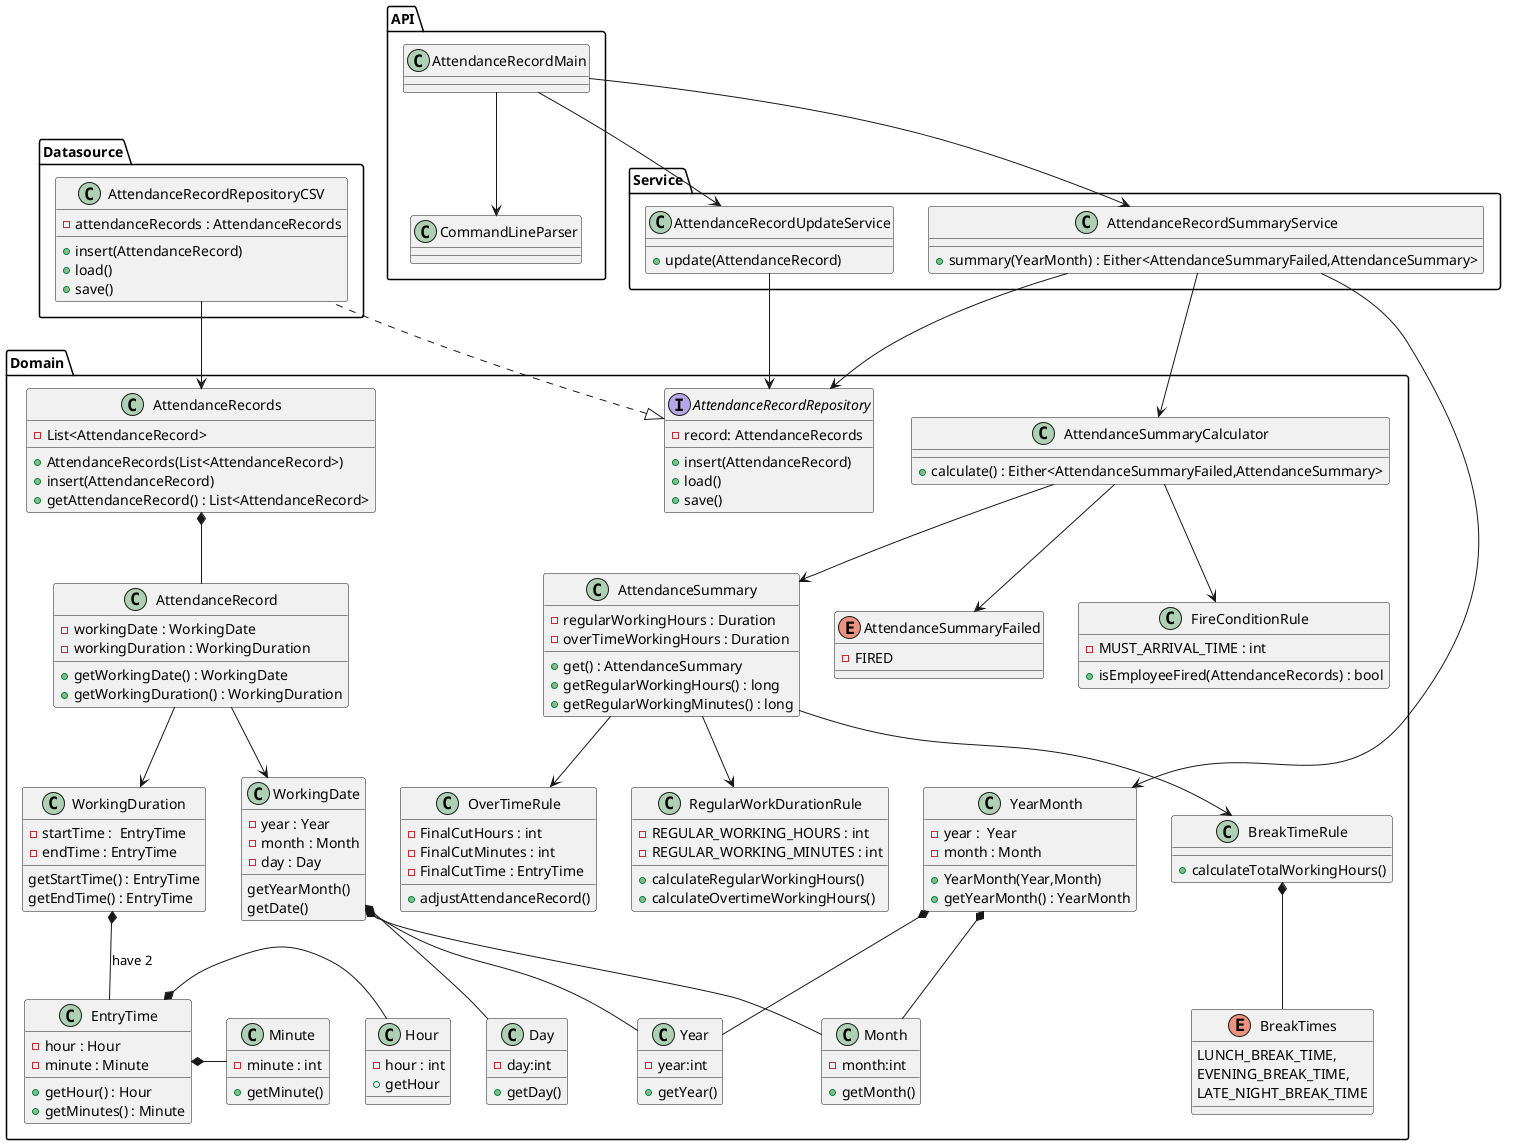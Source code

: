 @startuml

package Datasource {
class AttendanceRecordRepositoryCSV {
-attendanceRecords : AttendanceRecords
+insert(AttendanceRecord)
+load()
+save()
}
}

package Domain {
class Year {
-year:int
+getYear()
}
class Month {
-month:int
+getMonth()
}
class Day {
-day:int
+getDay()
}
class WorkingDate {
-year : Year
-month : Month
-day : Day
getYearMonth()
getDate()
}


WorkingDate *-down- Year
WorkingDate *-down- Month
WorkingDate *-down- Day

class YearMonth {
-year :  Year
-month : Month
+YearMonth(Year,Month)
+getYearMonth() : YearMonth
}

YearMonth *-down= Year
YearMonth *-down- Month

class EntryTime {
-hour : Hour
-minute : Minute
+getHour() : Hour
+getMinutes() : Minute
}

class Hour {
-hour : int
+getHour
}

class Minute {
-minute : int
+getMinute()
}

EntryTime *-right- Hour
EntryTime *-right- Minute

class WorkingDuration {
-startTime :  EntryTime
-endTime : EntryTime
getStartTime() : EntryTime
getEndTime() : EntryTime
}

WorkingDuration *-down- EntryTime  : have 2 

class RegularWorkDurationRule {
-REGULAR_WORKING_HOURS : int
-REGULAR_WORKING_MINUTES : int
+calculateRegularWorkingHours()
+calculateOvertimeWorkingHours()
}

class FireConditionRule {
-MUST_ARRIVAL_TIME : int
+isEmployeeFired(AttendanceRecords) : bool
}

class BreakTimeRule {
+calculateTotalWorkingHours()
}

enum BreakTimes {
LUNCH_BREAK_TIME,
EVENING_BREAK_TIME,
LATE_NIGHT_BREAK_TIME
}

BreakTimeRule *-down- BreakTimes


class OverTimeRule {
-FinalCutHours : int
-FinalCutMinutes : int
-FinalCutTime : EntryTime
+adjustAttendanceRecord()
}

class AttendanceRecords {
-List<AttendanceRecord>
+AttendanceRecords(List<AttendanceRecord>)
+insert(AttendanceRecord)
+getAttendanceRecord() : List<AttendanceRecord>
}

class AttendanceRecord {
-workingDate : WorkingDate
-workingDuration : WorkingDuration
+getWorkingDate() : WorkingDate
+getWorkingDuration() : WorkingDuration
}

AttendanceRecords *-down- AttendanceRecord 

interface AttendanceRecordRepository {
-record: AttendanceRecords
+insert(AttendanceRecord)
+load()
+save()
}

class AttendanceSummaryCalculator {
+calculate() : Either<AttendanceSummaryFailed,AttendanceSummary>
}

class AttendanceSummary {
-regularWorkingHours : Duration
-overTimeWorkingHours : Duration
+get() : AttendanceSummary
+getRegularWorkingHours() : long
+getRegularWorkingMinutes() : long
}

Enum AttendanceSummaryFailed {
-FIRED
}


}
package API {
class AttendanceRecordMain
class CommandLineParser
}
package Service
{
class AttendanceRecordUpdateService {
+update(AttendanceRecord)
}
class AttendanceRecordSummaryService
{
+summary(YearMonth) : Either<AttendanceSummaryFailed,AttendanceSummary>
}

AttendanceRecordUpdateService -->  AttendanceRecordRepository 
AttendanceRecordSummaryService --> YearMonth 
AttendanceRecordSummaryService --> AttendanceRecordRepository
AttendanceRecordSummaryService --> AttendanceSummaryCalculator 
AttendanceSummaryCalculator --> FireConditionRule 
AttendanceSummaryCalculator --> AttendanceSummary
AttendanceSummaryCalculator --> AttendanceSummaryFailed


AttendanceSummary --> OverTimeRule
AttendanceSummary --> BreakTimeRule
AttendanceSummary --> RegularWorkDurationRule

AttendanceRecordMain --> CommandLineParser
AttendanceRecordMain --> AttendanceRecordUpdateService
AttendanceRecordMain --> AttendanceRecordSummaryService

AttendanceRecord --> WorkingDate
AttendanceRecord --> WorkingDuration
AttendanceRecordRepositoryCSV  --> AttendanceRecords

AttendanceRecordRepository <|.. AttendanceRecordRepositoryCSV


@enduml
